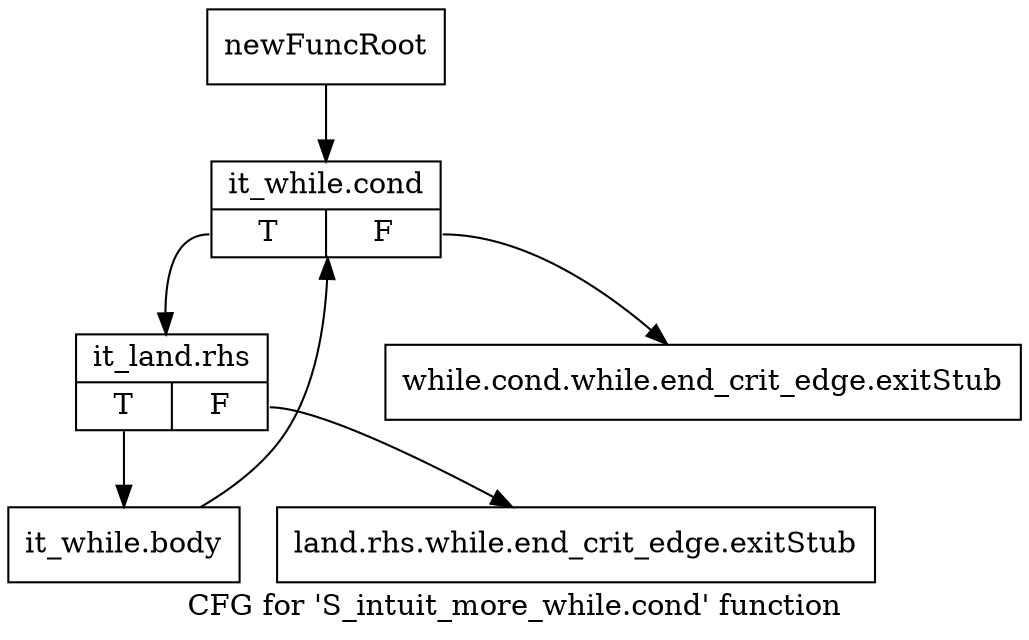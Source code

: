 digraph "CFG for 'S_intuit_more_while.cond' function" {
	label="CFG for 'S_intuit_more_while.cond' function";

	Node0x56a3750 [shape=record,label="{newFuncRoot}"];
	Node0x56a3750 -> Node0x56a3c60;
	Node0x56a37a0 [shape=record,label="{while.cond.while.end_crit_edge.exitStub}"];
	Node0x56a3c10 [shape=record,label="{land.rhs.while.end_crit_edge.exitStub}"];
	Node0x56a3c60 [shape=record,label="{it_while.cond|{<s0>T|<s1>F}}"];
	Node0x56a3c60:s0 -> Node0x56a3cb0;
	Node0x56a3c60:s1 -> Node0x56a37a0;
	Node0x56a3cb0 [shape=record,label="{it_land.rhs|{<s0>T|<s1>F}}"];
	Node0x56a3cb0:s0 -> Node0x56a3d00;
	Node0x56a3cb0:s1 -> Node0x56a3c10;
	Node0x56a3d00 [shape=record,label="{it_while.body}"];
	Node0x56a3d00 -> Node0x56a3c60;
}
